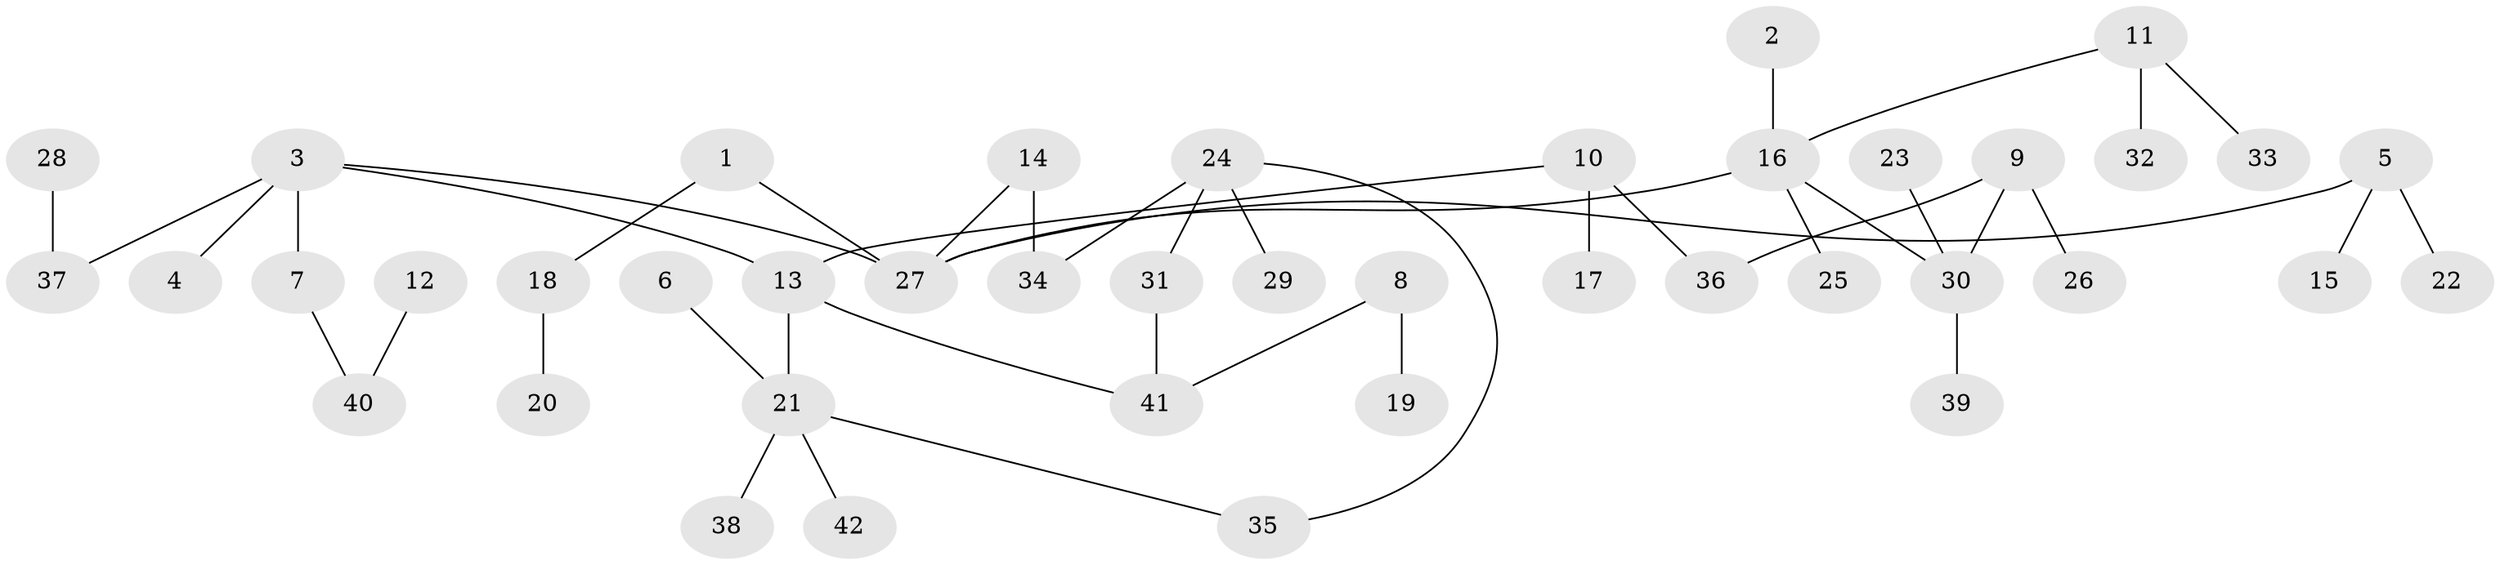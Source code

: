 // original degree distribution, {6: 0.03614457831325301, 7: 0.012048192771084338, 4: 0.060240963855421686, 5: 0.03614457831325301, 3: 0.0963855421686747, 2: 0.27710843373493976, 1: 0.4819277108433735}
// Generated by graph-tools (version 1.1) at 2025/01/03/09/25 03:01:11]
// undirected, 42 vertices, 44 edges
graph export_dot {
graph [start="1"]
  node [color=gray90,style=filled];
  1;
  2;
  3;
  4;
  5;
  6;
  7;
  8;
  9;
  10;
  11;
  12;
  13;
  14;
  15;
  16;
  17;
  18;
  19;
  20;
  21;
  22;
  23;
  24;
  25;
  26;
  27;
  28;
  29;
  30;
  31;
  32;
  33;
  34;
  35;
  36;
  37;
  38;
  39;
  40;
  41;
  42;
  1 -- 18 [weight=1.0];
  1 -- 27 [weight=1.0];
  2 -- 16 [weight=1.0];
  3 -- 4 [weight=1.0];
  3 -- 7 [weight=1.0];
  3 -- 13 [weight=1.0];
  3 -- 27 [weight=1.0];
  3 -- 37 [weight=1.0];
  5 -- 15 [weight=1.0];
  5 -- 22 [weight=1.0];
  5 -- 27 [weight=1.0];
  6 -- 21 [weight=1.0];
  7 -- 40 [weight=1.0];
  8 -- 19 [weight=1.0];
  8 -- 41 [weight=1.0];
  9 -- 26 [weight=1.0];
  9 -- 30 [weight=1.0];
  9 -- 36 [weight=1.0];
  10 -- 13 [weight=1.0];
  10 -- 17 [weight=1.0];
  10 -- 36 [weight=1.0];
  11 -- 16 [weight=1.0];
  11 -- 32 [weight=1.0];
  11 -- 33 [weight=1.0];
  12 -- 40 [weight=1.0];
  13 -- 21 [weight=1.0];
  13 -- 41 [weight=1.0];
  14 -- 27 [weight=1.0];
  14 -- 34 [weight=1.0];
  16 -- 25 [weight=1.0];
  16 -- 27 [weight=1.0];
  16 -- 30 [weight=1.0];
  18 -- 20 [weight=1.0];
  21 -- 35 [weight=1.0];
  21 -- 38 [weight=1.0];
  21 -- 42 [weight=1.0];
  23 -- 30 [weight=1.0];
  24 -- 29 [weight=1.0];
  24 -- 31 [weight=1.0];
  24 -- 34 [weight=1.0];
  24 -- 35 [weight=1.0];
  28 -- 37 [weight=1.0];
  30 -- 39 [weight=1.0];
  31 -- 41 [weight=1.0];
}

